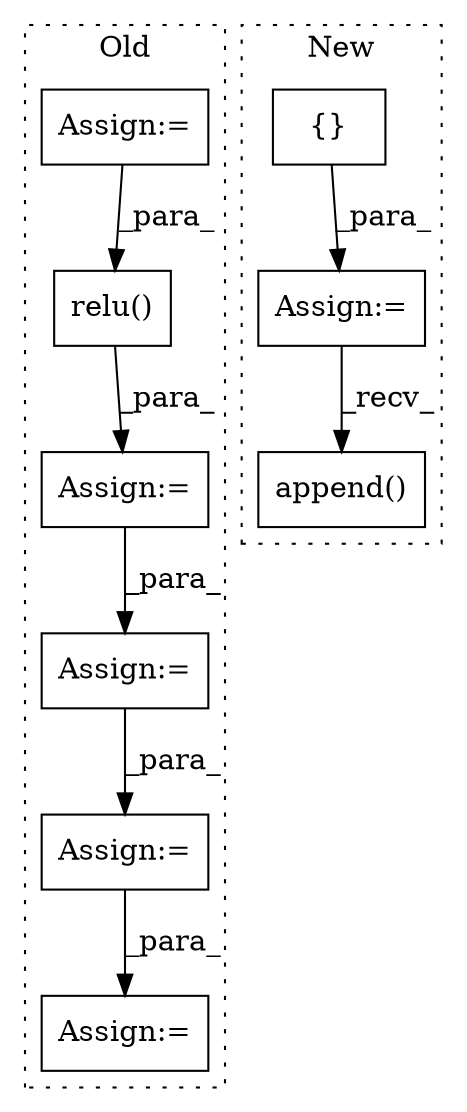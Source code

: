 digraph G {
subgraph cluster0 {
1 [label="relu()" a="75" s="2061,2082" l="10,1" shape="box"];
3 [label="Assign:=" a="68" s="2058" l="3" shape="box"];
4 [label="Assign:=" a="68" s="1981" l="3" shape="box"];
6 [label="Assign:=" a="68" s="2156" l="3" shape="box"];
7 [label="Assign:=" a="68" s="2282" l="3" shape="box"];
9 [label="Assign:=" a="68" s="2184" l="3" shape="box"];
label = "Old";
style="dotted";
}
subgraph cluster1 {
2 [label="append()" a="75" s="1646,1661" l="14,1" shape="box"];
5 [label="{}" a="59" s="1355,1355" l="2,1" shape="box"];
8 [label="Assign:=" a="68" s="1352" l="3" shape="box"];
label = "New";
style="dotted";
}
1 -> 3 [label="_para_"];
3 -> 6 [label="_para_"];
4 -> 1 [label="_para_"];
5 -> 8 [label="_para_"];
6 -> 9 [label="_para_"];
8 -> 2 [label="_recv_"];
9 -> 7 [label="_para_"];
}
